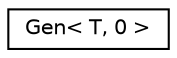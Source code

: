 digraph "Graphical Class Hierarchy"
{
 // LATEX_PDF_SIZE
  edge [fontname="Helvetica",fontsize="10",labelfontname="Helvetica",labelfontsize="10"];
  node [fontname="Helvetica",fontsize="10",shape=record];
  rankdir="LR";
  Node0 [label="Gen\< T, 0 \>",height=0.2,width=0.4,color="black", fillcolor="white", style="filled",URL="$structdetail_1_1utility__internal_1_1Gen_3_01T_00_010_01_4.html",tooltip=" "];
}
